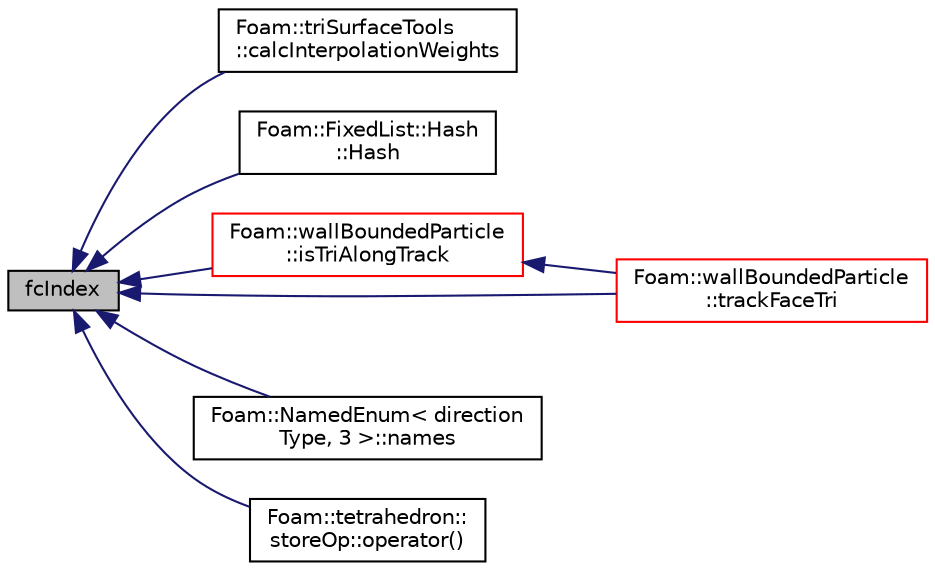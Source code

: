 digraph "fcIndex"
{
  bgcolor="transparent";
  edge [fontname="Helvetica",fontsize="10",labelfontname="Helvetica",labelfontsize="10"];
  node [fontname="Helvetica",fontsize="10",shape=record];
  rankdir="LR";
  Node27 [label="fcIndex",height=0.2,width=0.4,color="black", fillcolor="grey75", style="filled", fontcolor="black"];
  Node27 -> Node28 [dir="back",color="midnightblue",fontsize="10",style="solid",fontname="Helvetica"];
  Node28 [label="Foam::triSurfaceTools\l::calcInterpolationWeights",height=0.2,width=0.4,color="black",URL="$a26673.html#ade9d956c25580111acb203715d242ca3"];
  Node27 -> Node29 [dir="back",color="midnightblue",fontsize="10",style="solid",fontname="Helvetica"];
  Node29 [label="Foam::FixedList::Hash\l::Hash",height=0.2,width=0.4,color="black",URL="$a27013.html#a7d97a81e3e1f24c0b1785ac1c1d193e8"];
  Node27 -> Node30 [dir="back",color="midnightblue",fontsize="10",style="solid",fontname="Helvetica"];
  Node30 [label="Foam::wallBoundedParticle\l::isTriAlongTrack",height=0.2,width=0.4,color="red",URL="$a24305.html#accd370482a46f286498c280564b46a66",tooltip="Is current triangle in the track direction. "];
  Node30 -> Node31 [dir="back",color="midnightblue",fontsize="10",style="solid",fontname="Helvetica"];
  Node31 [label="Foam::wallBoundedParticle\l::trackFaceTri",height=0.2,width=0.4,color="red",URL="$a24305.html#ace2556eafc9c11fe6680a512cd5b4120",tooltip="Track through single triangle. "];
  Node27 -> Node34 [dir="back",color="midnightblue",fontsize="10",style="solid",fontname="Helvetica"];
  Node34 [label="Foam::NamedEnum\< direction\lType, 3 \>::names",height=0.2,width=0.4,color="black",URL="$a27113.html#a7350da3a0edd92cd11e6c479c9967dc8"];
  Node27 -> Node35 [dir="back",color="midnightblue",fontsize="10",style="solid",fontname="Helvetica"];
  Node35 [label="Foam::tetrahedron::\lstoreOp::operator()",height=0.2,width=0.4,color="black",URL="$a28753.html#a1983d18f6e6e7de5141bea5b0d6716c4"];
  Node27 -> Node31 [dir="back",color="midnightblue",fontsize="10",style="solid",fontname="Helvetica"];
}
